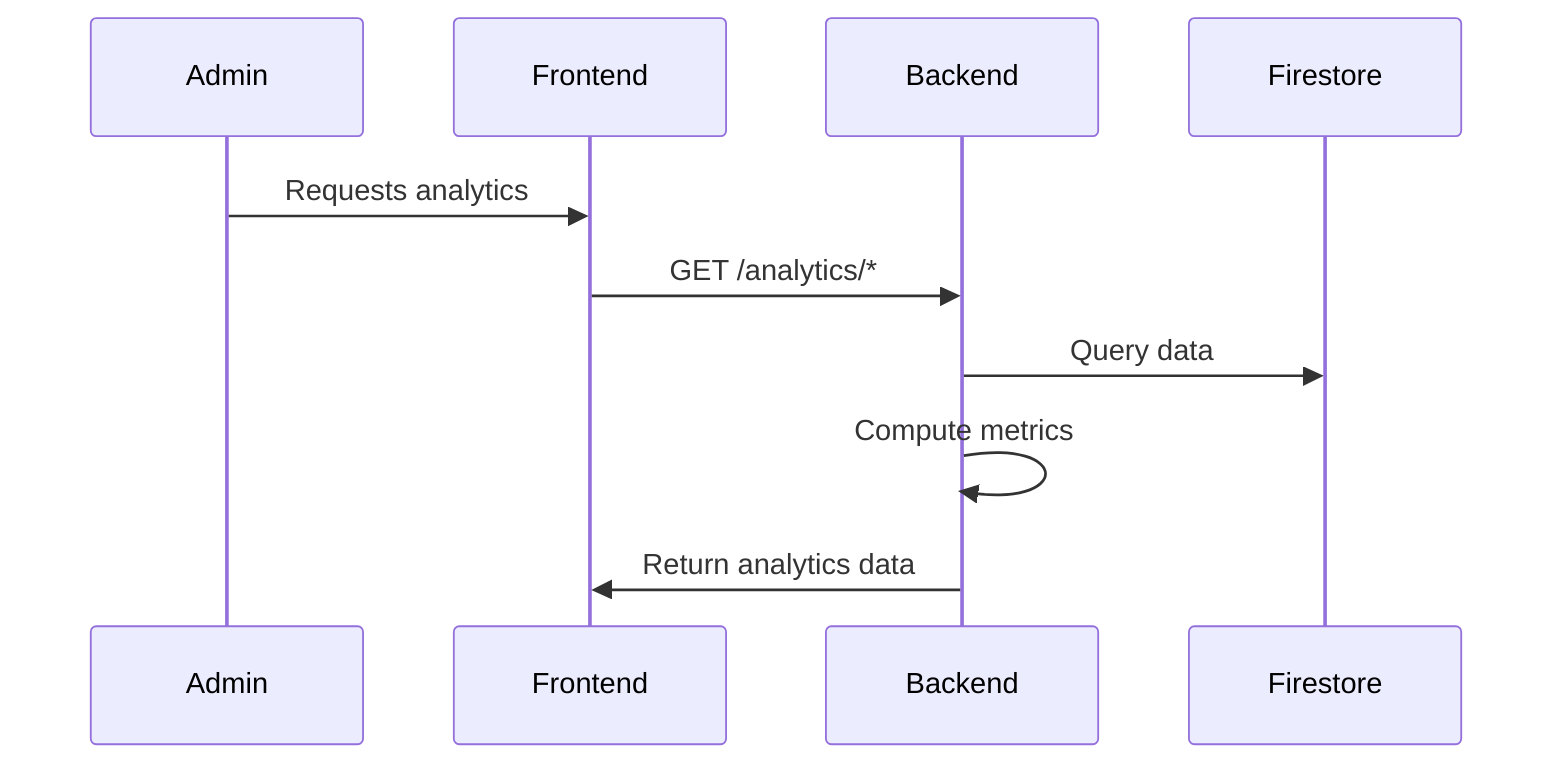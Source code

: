 sequenceDiagram
    Admin->>Frontend: Requests analytics
    Frontend->>Backend: GET /analytics/*
    Backend->>Firestore: Query data
    Backend->>Backend: Compute metrics
    Backend->>Frontend: Return analytics data
